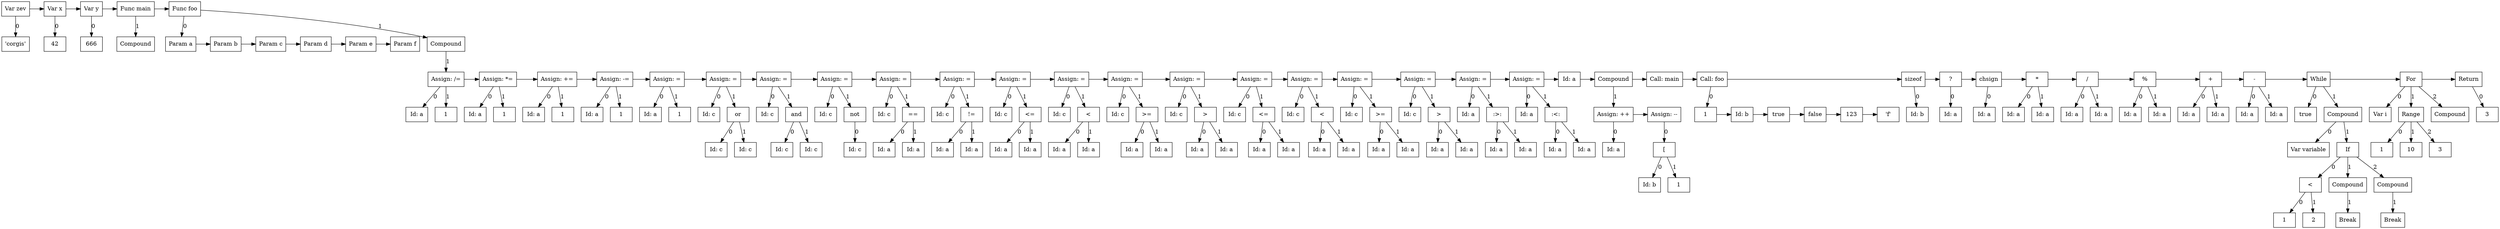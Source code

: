 digraph G {
node0 [label="Var zev"; shape=box];
subgraph childNames_0 {
rankdir="LR"; rank="same"; ordering=out
node1 [label="'corgis'"; shape=box];
}

subgraph childPtrs_0 {
rankdir="TB";
node0 -> node1 [label="0"];
}

subgraph SibNames_0 {
rankdir="LR"; rank="same";
node0 [label="Var zev"; shape=box];
node2 [label="Var x"; shape=box];
node4 [label="Var y"; shape=box];
node7 [label="Func main"; shape=box];
node162 [label="Func foo"; shape=box];
}

subgraph SibPtrs_0 {
rankdir="LR";
node0 -> node2;
node2 -> node4;
node4 -> node7;
node7 -> node162;
}

subgraph childNames_2 {
rankdir="LR"; rank="same"; ordering=out
node3 [label="42"; shape=box];
}

subgraph childPtrs_2 {
rankdir="TB";
node2 -> node3 [label="0"];
}

subgraph childNames_4 {
rankdir="LR"; rank="same"; ordering=out
node5 [label="666"; shape=box];
}

subgraph childPtrs_4 {
rankdir="TB";
node4 -> node5 [label="0"];
}

subgraph childNames_7 {
rankdir="LR"; rank="same"; ordering=out
node6 [label="Compound"; shape=box];
}

subgraph childPtrs_7 {
rankdir="TB";
node7 -> node6 [label="1"];
}

subgraph childNames_162 {
rankdir="LR"; rank="same"; ordering=out
node8 [label="Param a"; shape=box];
node161 [label="Compound"; shape=box];
}

subgraph childPtrs_162 {
rankdir="TB";
node162 -> node8 [label="0"];
node162 -> node161 [label="1"];
}

subgraph SibNames_8 {
rankdir="LR"; rank="same";
node8 [label="Param a"; shape=box];
node9 [label="Param b"; shape=box];
node10 [label="Param c"; shape=box];
node11 [label="Param d"; shape=box];
node12 [label="Param e"; shape=box];
node13 [label="Param f"; shape=box];
}

subgraph SibPtrs_8 {
rankdir="LR";
node8 -> node9;
node9 -> node10;
node10 -> node11;
node11 -> node12;
node12 -> node13;
}

subgraph childNames_161 {
rankdir="LR"; rank="same"; ordering=out
node16 [label="Assign: /="; shape=box];
}

subgraph childPtrs_161 {
rankdir="TB";
node161 -> node16 [label="1"];
}

subgraph childNames_16 {
rankdir="LR"; rank="same"; ordering=out
node14 [label="Id: a"; shape=box];
node15 [label="1"; shape=box];
}

subgraph childPtrs_16 {
rankdir="TB";
node16 -> node14 [label="0"];
node16 -> node15 [label="1"];
}

subgraph SibNames_16 {
rankdir="LR"; rank="same";
node16 [label="Assign: /="; shape=box];
node19 [label="Assign: *="; shape=box];
node22 [label="Assign: +="; shape=box];
node25 [label="Assign: -="; shape=box];
node28 [label="Assign: ="; shape=box];
node33 [label="Assign: ="; shape=box];
node38 [label="Assign: ="; shape=box];
node42 [label="Assign: ="; shape=box];
node47 [label="Assign: ="; shape=box];
node52 [label="Assign: ="; shape=box];
node57 [label="Assign: ="; shape=box];
node62 [label="Assign: ="; shape=box];
node67 [label="Assign: ="; shape=box];
node72 [label="Assign: ="; shape=box];
node77 [label="Assign: ="; shape=box];
node82 [label="Assign: ="; shape=box];
node87 [label="Assign: ="; shape=box];
node92 [label="Assign: ="; shape=box];
node97 [label="Assign: ="; shape=box];
node102 [label="Assign: ="; shape=box];
node103 [label="Id: a"; shape=box];
node110 [label="Compound"; shape=box];
node111 [label="Call: main"; shape=box];
node118 [label="Call: foo"; shape=box];
node120 [label="sizeof"; shape=box];
node122 [label="?"; shape=box];
node124 [label="chsign"; shape=box];
node127 [label="*"; shape=box];
node130 [label="/"; shape=box];
node133 [label="%"; shape=box];
node136 [label="+"; shape=box];
node139 [label="-"; shape=box];
node151 [label="While"; shape=box];
node157 [label="For"; shape=box];
node160 [label="Return"; shape=box];
}

subgraph SibPtrs_16 {
rankdir="LR";
node16 -> node19;
node19 -> node22;
node22 -> node25;
node25 -> node28;
node28 -> node33;
node33 -> node38;
node38 -> node42;
node42 -> node47;
node47 -> node52;
node52 -> node57;
node57 -> node62;
node62 -> node67;
node67 -> node72;
node72 -> node77;
node77 -> node82;
node82 -> node87;
node87 -> node92;
node92 -> node97;
node97 -> node102;
node102 -> node103;
node103 -> node110;
node110 -> node111;
node111 -> node118;
node118 -> node120;
node120 -> node122;
node122 -> node124;
node124 -> node127;
node127 -> node130;
node130 -> node133;
node133 -> node136;
node136 -> node139;
node139 -> node151;
node151 -> node157;
node157 -> node160;
}

subgraph childNames_19 {
rankdir="LR"; rank="same"; ordering=out
node17 [label="Id: a"; shape=box];
node18 [label="1"; shape=box];
}

subgraph childPtrs_19 {
rankdir="TB";
node19 -> node17 [label="0"];
node19 -> node18 [label="1"];
}

subgraph childNames_22 {
rankdir="LR"; rank="same"; ordering=out
node20 [label="Id: a"; shape=box];
node21 [label="1"; shape=box];
}

subgraph childPtrs_22 {
rankdir="TB";
node22 -> node20 [label="0"];
node22 -> node21 [label="1"];
}

subgraph childNames_25 {
rankdir="LR"; rank="same"; ordering=out
node23 [label="Id: a"; shape=box];
node24 [label="1"; shape=box];
}

subgraph childPtrs_25 {
rankdir="TB";
node25 -> node23 [label="0"];
node25 -> node24 [label="1"];
}

subgraph childNames_28 {
rankdir="LR"; rank="same"; ordering=out
node26 [label="Id: a"; shape=box];
node27 [label="1"; shape=box];
}

subgraph childPtrs_28 {
rankdir="TB";
node28 -> node26 [label="0"];
node28 -> node27 [label="1"];
}

subgraph childNames_33 {
rankdir="LR"; rank="same"; ordering=out
node29 [label="Id: c"; shape=box];
node32 [label="or"; shape=box];
}

subgraph childPtrs_33 {
rankdir="TB";
node33 -> node29 [label="0"];
node33 -> node32 [label="1"];
}

subgraph childNames_32 {
rankdir="LR"; rank="same"; ordering=out
node30 [label="Id: c"; shape=box];
node31 [label="Id: c"; shape=box];
}

subgraph childPtrs_32 {
rankdir="TB";
node32 -> node30 [label="0"];
node32 -> node31 [label="1"];
}

subgraph childNames_38 {
rankdir="LR"; rank="same"; ordering=out
node34 [label="Id: c"; shape=box];
node37 [label="and"; shape=box];
}

subgraph childPtrs_38 {
rankdir="TB";
node38 -> node34 [label="0"];
node38 -> node37 [label="1"];
}

subgraph childNames_37 {
rankdir="LR"; rank="same"; ordering=out
node35 [label="Id: c"; shape=box];
node36 [label="Id: c"; shape=box];
}

subgraph childPtrs_37 {
rankdir="TB";
node37 -> node35 [label="0"];
node37 -> node36 [label="1"];
}

subgraph childNames_42 {
rankdir="LR"; rank="same"; ordering=out
node39 [label="Id: c"; shape=box];
node41 [label="not"; shape=box];
}

subgraph childPtrs_42 {
rankdir="TB";
node42 -> node39 [label="0"];
node42 -> node41 [label="1"];
}

subgraph childNames_41 {
rankdir="LR"; rank="same"; ordering=out
node40 [label="Id: c"; shape=box];
}

subgraph childPtrs_41 {
rankdir="TB";
node41 -> node40 [label="0"];
}

subgraph childNames_47 {
rankdir="LR"; rank="same"; ordering=out
node43 [label="Id: c"; shape=box];
node46 [label="=="; shape=box];
}

subgraph childPtrs_47 {
rankdir="TB";
node47 -> node43 [label="0"];
node47 -> node46 [label="1"];
}

subgraph childNames_46 {
rankdir="LR"; rank="same"; ordering=out
node44 [label="Id: a"; shape=box];
node45 [label="Id: a"; shape=box];
}

subgraph childPtrs_46 {
rankdir="TB";
node46 -> node44 [label="0"];
node46 -> node45 [label="1"];
}

subgraph childNames_52 {
rankdir="LR"; rank="same"; ordering=out
node48 [label="Id: c"; shape=box];
node51 [label="!="; shape=box];
}

subgraph childPtrs_52 {
rankdir="TB";
node52 -> node48 [label="0"];
node52 -> node51 [label="1"];
}

subgraph childNames_51 {
rankdir="LR"; rank="same"; ordering=out
node49 [label="Id: a"; shape=box];
node50 [label="Id: a"; shape=box];
}

subgraph childPtrs_51 {
rankdir="TB";
node51 -> node49 [label="0"];
node51 -> node50 [label="1"];
}

subgraph childNames_57 {
rankdir="LR"; rank="same"; ordering=out
node53 [label="Id: c"; shape=box];
node56 [label="<="; shape=box];
}

subgraph childPtrs_57 {
rankdir="TB";
node57 -> node53 [label="0"];
node57 -> node56 [label="1"];
}

subgraph childNames_56 {
rankdir="LR"; rank="same"; ordering=out
node54 [label="Id: a"; shape=box];
node55 [label="Id: a"; shape=box];
}

subgraph childPtrs_56 {
rankdir="TB";
node56 -> node54 [label="0"];
node56 -> node55 [label="1"];
}

subgraph childNames_62 {
rankdir="LR"; rank="same"; ordering=out
node58 [label="Id: c"; shape=box];
node61 [label="<"; shape=box];
}

subgraph childPtrs_62 {
rankdir="TB";
node62 -> node58 [label="0"];
node62 -> node61 [label="1"];
}

subgraph childNames_61 {
rankdir="LR"; rank="same"; ordering=out
node59 [label="Id: a"; shape=box];
node60 [label="Id: a"; shape=box];
}

subgraph childPtrs_61 {
rankdir="TB";
node61 -> node59 [label="0"];
node61 -> node60 [label="1"];
}

subgraph childNames_67 {
rankdir="LR"; rank="same"; ordering=out
node63 [label="Id: c"; shape=box];
node66 [label=">="; shape=box];
}

subgraph childPtrs_67 {
rankdir="TB";
node67 -> node63 [label="0"];
node67 -> node66 [label="1"];
}

subgraph childNames_66 {
rankdir="LR"; rank="same"; ordering=out
node64 [label="Id: a"; shape=box];
node65 [label="Id: a"; shape=box];
}

subgraph childPtrs_66 {
rankdir="TB";
node66 -> node64 [label="0"];
node66 -> node65 [label="1"];
}

subgraph childNames_72 {
rankdir="LR"; rank="same"; ordering=out
node68 [label="Id: c"; shape=box];
node71 [label=">"; shape=box];
}

subgraph childPtrs_72 {
rankdir="TB";
node72 -> node68 [label="0"];
node72 -> node71 [label="1"];
}

subgraph childNames_71 {
rankdir="LR"; rank="same"; ordering=out
node69 [label="Id: a"; shape=box];
node70 [label="Id: a"; shape=box];
}

subgraph childPtrs_71 {
rankdir="TB";
node71 -> node69 [label="0"];
node71 -> node70 [label="1"];
}

subgraph childNames_77 {
rankdir="LR"; rank="same"; ordering=out
node73 [label="Id: c"; shape=box];
node76 [label="<="; shape=box];
}

subgraph childPtrs_77 {
rankdir="TB";
node77 -> node73 [label="0"];
node77 -> node76 [label="1"];
}

subgraph childNames_76 {
rankdir="LR"; rank="same"; ordering=out
node74 [label="Id: a"; shape=box];
node75 [label="Id: a"; shape=box];
}

subgraph childPtrs_76 {
rankdir="TB";
node76 -> node74 [label="0"];
node76 -> node75 [label="1"];
}

subgraph childNames_82 {
rankdir="LR"; rank="same"; ordering=out
node78 [label="Id: c"; shape=box];
node81 [label="<"; shape=box];
}

subgraph childPtrs_82 {
rankdir="TB";
node82 -> node78 [label="0"];
node82 -> node81 [label="1"];
}

subgraph childNames_81 {
rankdir="LR"; rank="same"; ordering=out
node79 [label="Id: a"; shape=box];
node80 [label="Id: a"; shape=box];
}

subgraph childPtrs_81 {
rankdir="TB";
node81 -> node79 [label="0"];
node81 -> node80 [label="1"];
}

subgraph childNames_87 {
rankdir="LR"; rank="same"; ordering=out
node83 [label="Id: c"; shape=box];
node86 [label=">="; shape=box];
}

subgraph childPtrs_87 {
rankdir="TB";
node87 -> node83 [label="0"];
node87 -> node86 [label="1"];
}

subgraph childNames_86 {
rankdir="LR"; rank="same"; ordering=out
node84 [label="Id: a"; shape=box];
node85 [label="Id: a"; shape=box];
}

subgraph childPtrs_86 {
rankdir="TB";
node86 -> node84 [label="0"];
node86 -> node85 [label="1"];
}

subgraph childNames_92 {
rankdir="LR"; rank="same"; ordering=out
node88 [label="Id: c"; shape=box];
node91 [label=">"; shape=box];
}

subgraph childPtrs_92 {
rankdir="TB";
node92 -> node88 [label="0"];
node92 -> node91 [label="1"];
}

subgraph childNames_91 {
rankdir="LR"; rank="same"; ordering=out
node89 [label="Id: a"; shape=box];
node90 [label="Id: a"; shape=box];
}

subgraph childPtrs_91 {
rankdir="TB";
node91 -> node89 [label="0"];
node91 -> node90 [label="1"];
}

subgraph childNames_97 {
rankdir="LR"; rank="same"; ordering=out
node93 [label="Id: a"; shape=box];
node96 [label=":>:"; shape=box];
}

subgraph childPtrs_97 {
rankdir="TB";
node97 -> node93 [label="0"];
node97 -> node96 [label="1"];
}

subgraph childNames_96 {
rankdir="LR"; rank="same"; ordering=out
node94 [label="Id: a"; shape=box];
node95 [label="Id: a"; shape=box];
}

subgraph childPtrs_96 {
rankdir="TB";
node96 -> node94 [label="0"];
node96 -> node95 [label="1"];
}

subgraph childNames_102 {
rankdir="LR"; rank="same"; ordering=out
node98 [label="Id: a"; shape=box];
node101 [label=":<:"; shape=box];
}

subgraph childPtrs_102 {
rankdir="TB";
node102 -> node98 [label="0"];
node102 -> node101 [label="1"];
}

subgraph childNames_101 {
rankdir="LR"; rank="same"; ordering=out
node99 [label="Id: a"; shape=box];
node100 [label="Id: a"; shape=box];
}

subgraph childPtrs_101 {
rankdir="TB";
node101 -> node99 [label="0"];
node101 -> node100 [label="1"];
}

subgraph childNames_110 {
rankdir="LR"; rank="same"; ordering=out
node105 [label="Assign: ++"; shape=box];
}

subgraph childPtrs_110 {
rankdir="TB";
node110 -> node105 [label="1"];
}

subgraph childNames_105 {
rankdir="LR"; rank="same"; ordering=out
node104 [label="Id: a"; shape=box];
}

subgraph childPtrs_105 {
rankdir="TB";
node105 -> node104 [label="0"];
}

subgraph SibNames_105 {
rankdir="LR"; rank="same";
node105 [label="Assign: ++"; shape=box];
node109 [label="Assign: --"; shape=box];
}

subgraph SibPtrs_105 {
rankdir="LR";
node105 -> node109;
}

subgraph childNames_109 {
rankdir="LR"; rank="same"; ordering=out
node107 [label="["; shape=box];
}

subgraph childPtrs_109 {
rankdir="TB";
node109 -> node107 [label="0"];
}

subgraph childNames_107 {
rankdir="LR"; rank="same"; ordering=out
node108 [label="Id: b"; shape=box];
node106 [label="1"; shape=box];
}

subgraph childPtrs_107 {
rankdir="TB";
node107 -> node108 [label="0"];
node107 -> node106 [label="1"];
}

subgraph childNames_118 {
rankdir="LR"; rank="same"; ordering=out
node112 [label="1"; shape=box];
}

subgraph childPtrs_118 {
rankdir="TB";
node118 -> node112 [label="0"];
}

subgraph SibNames_112 {
rankdir="LR"; rank="same";
node112 [label="1"; shape=box];
node113 [label="Id: b"; shape=box];
node114 [label="true"; shape=box];
node115 [label="false"; shape=box];
node116 [label="123"; shape=box];
node117 [label="'f'"; shape=box];
}

subgraph SibPtrs_112 {
rankdir="LR";
node112 -> node113;
node113 -> node114;
node114 -> node115;
node115 -> node116;
node116 -> node117;
}

subgraph childNames_120 {
rankdir="LR"; rank="same"; ordering=out
node119 [label="Id: b"; shape=box];
}

subgraph childPtrs_120 {
rankdir="TB";
node120 -> node119 [label="0"];
}

subgraph childNames_122 {
rankdir="LR"; rank="same"; ordering=out
node121 [label="Id: a"; shape=box];
}

subgraph childPtrs_122 {
rankdir="TB";
node122 -> node121 [label="0"];
}

subgraph childNames_124 {
rankdir="LR"; rank="same"; ordering=out
node123 [label="Id: a"; shape=box];
}

subgraph childPtrs_124 {
rankdir="TB";
node124 -> node123 [label="0"];
}

subgraph childNames_127 {
rankdir="LR"; rank="same"; ordering=out
node125 [label="Id: a"; shape=box];
node126 [label="Id: a"; shape=box];
}

subgraph childPtrs_127 {
rankdir="TB";
node127 -> node125 [label="0"];
node127 -> node126 [label="1"];
}

subgraph childNames_130 {
rankdir="LR"; rank="same"; ordering=out
node128 [label="Id: a"; shape=box];
node129 [label="Id: a"; shape=box];
}

subgraph childPtrs_130 {
rankdir="TB";
node130 -> node128 [label="0"];
node130 -> node129 [label="1"];
}

subgraph childNames_133 {
rankdir="LR"; rank="same"; ordering=out
node131 [label="Id: a"; shape=box];
node132 [label="Id: a"; shape=box];
}

subgraph childPtrs_133 {
rankdir="TB";
node133 -> node131 [label="0"];
node133 -> node132 [label="1"];
}

subgraph childNames_136 {
rankdir="LR"; rank="same"; ordering=out
node134 [label="Id: a"; shape=box];
node135 [label="Id: a"; shape=box];
}

subgraph childPtrs_136 {
rankdir="TB";
node136 -> node134 [label="0"];
node136 -> node135 [label="1"];
}

subgraph childNames_139 {
rankdir="LR"; rank="same"; ordering=out
node137 [label="Id: a"; shape=box];
node138 [label="Id: a"; shape=box];
}

subgraph childPtrs_139 {
rankdir="TB";
node139 -> node137 [label="0"];
node139 -> node138 [label="1"];
}

subgraph childNames_151 {
rankdir="LR"; rank="same"; ordering=out
node140 [label="true"; shape=box];
node150 [label="Compound"; shape=box];
}

subgraph childPtrs_151 {
rankdir="TB";
node151 -> node140 [label="0"];
node151 -> node150 [label="1"];
}

subgraph childNames_150 {
rankdir="LR"; rank="same"; ordering=out
node141 [label="Var variable"; shape=box];
node149 [label="If"; shape=box];
}

subgraph childPtrs_150 {
rankdir="TB";
node150 -> node141 [label="0"];
node150 -> node149 [label="1"];
}

subgraph childNames_149 {
rankdir="LR"; rank="same"; ordering=out
node144 [label="<"; shape=box];
node146 [label="Compound"; shape=box];
node148 [label="Compound"; shape=box];
}

subgraph childPtrs_149 {
rankdir="TB";
node149 -> node144 [label="0"];
node149 -> node146 [label="1"];
node149 -> node148 [label="2"];
}

subgraph childNames_144 {
rankdir="LR"; rank="same"; ordering=out
node142 [label="1"; shape=box];
node143 [label="2"; shape=box];
}

subgraph childPtrs_144 {
rankdir="TB";
node144 -> node142 [label="0"];
node144 -> node143 [label="1"];
}

subgraph childNames_146 {
rankdir="LR"; rank="same"; ordering=out
node145 [label="Break"; shape=box];
}

subgraph childPtrs_146 {
rankdir="TB";
node146 -> node145 [label="1"];
}

subgraph childNames_148 {
rankdir="LR"; rank="same"; ordering=out
node147 [label="Break"; shape=box];
}

subgraph childPtrs_148 {
rankdir="TB";
node148 -> node147 [label="1"];
}

subgraph childNames_157 {
rankdir="LR"; rank="same"; ordering=out
node158 [label="Var i"; shape=box];
node155 [label="Range"; shape=box];
node156 [label="Compound"; shape=box];
}

subgraph childPtrs_157 {
rankdir="TB";
node157 -> node158 [label="0"];
node157 -> node155 [label="1"];
node157 -> node156 [label="2"];
}

subgraph childNames_155 {
rankdir="LR"; rank="same"; ordering=out
node152 [label="1"; shape=box];
node153 [label="10"; shape=box];
node154 [label="3"; shape=box];
}

subgraph childPtrs_155 {
rankdir="TB";
node155 -> node152 [label="0"];
node155 -> node153 [label="1"];
node155 -> node154 [label="2"];
}

subgraph childNames_160 {
rankdir="LR"; rank="same"; ordering=out
node159 [label="3"; shape=box];
}

subgraph childPtrs_160 {
rankdir="TB";
node160 -> node159 [label="0"];
}

}
